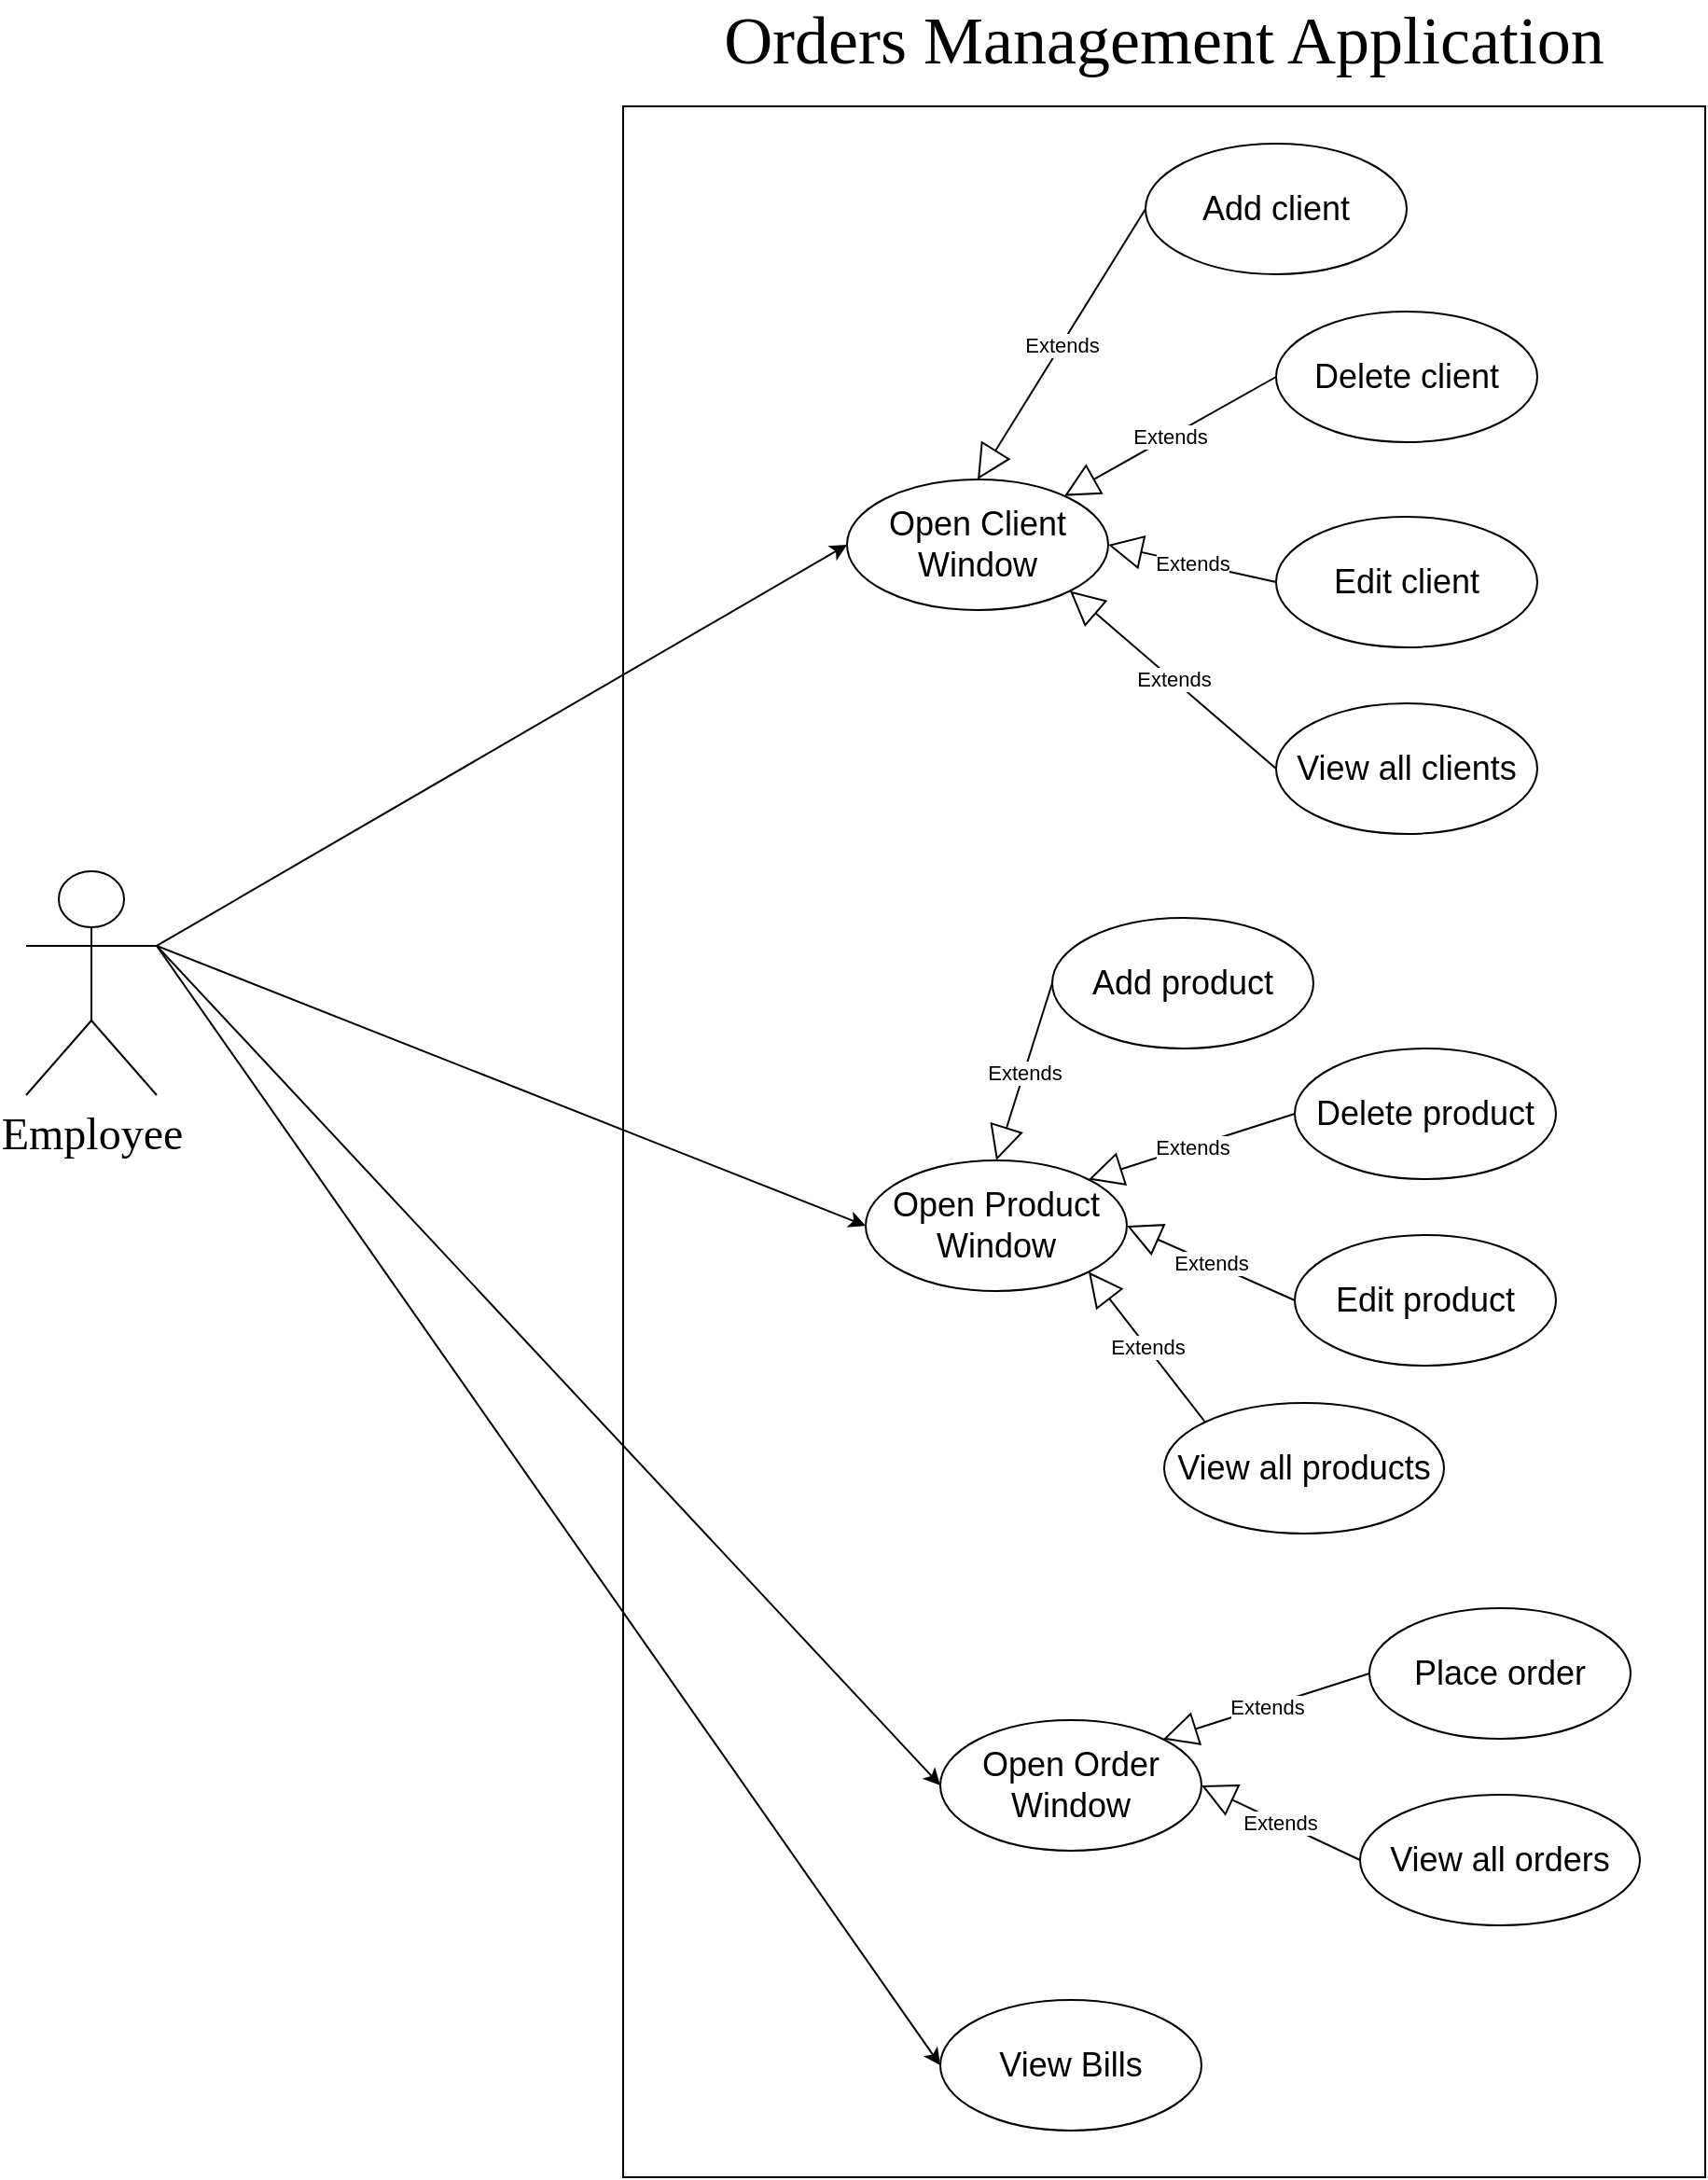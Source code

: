 <mxfile version="27.0.5">
  <diagram name="Page-1" id="C02kmHeSeNR3JkAANCBL">
    <mxGraphModel dx="1737" dy="1043" grid="1" gridSize="10" guides="1" tooltips="1" connect="1" arrows="1" fold="1" page="1" pageScale="1" pageWidth="1100" pageHeight="850" math="0" shadow="0">
      <root>
        <mxCell id="0" />
        <mxCell id="1" parent="0" />
        <mxCell id="a061cjBR9fbjJpgw5osA-39" value="" style="rounded=0;whiteSpace=wrap;html=1;" vertex="1" parent="1">
          <mxGeometry x="440" y="170" width="580" height="1110" as="geometry" />
        </mxCell>
        <mxCell id="a061cjBR9fbjJpgw5osA-34" style="rounded=0;orthogonalLoop=1;jettySize=auto;html=1;exitX=1;exitY=0.333;exitDx=0;exitDy=0;exitPerimeter=0;entryX=0;entryY=0.5;entryDx=0;entryDy=0;" edge="1" parent="1" source="a061cjBR9fbjJpgw5osA-1" target="a061cjBR9fbjJpgw5osA-15">
          <mxGeometry relative="1" as="geometry" />
        </mxCell>
        <mxCell id="a061cjBR9fbjJpgw5osA-35" style="rounded=0;orthogonalLoop=1;jettySize=auto;html=1;exitX=1;exitY=0.333;exitDx=0;exitDy=0;exitPerimeter=0;entryX=0;entryY=0.5;entryDx=0;entryDy=0;" edge="1" parent="1" source="a061cjBR9fbjJpgw5osA-1" target="a061cjBR9fbjJpgw5osA-5">
          <mxGeometry relative="1" as="geometry" />
        </mxCell>
        <mxCell id="a061cjBR9fbjJpgw5osA-36" style="rounded=0;orthogonalLoop=1;jettySize=auto;html=1;exitX=1;exitY=0.333;exitDx=0;exitDy=0;exitPerimeter=0;entryX=0;entryY=0.5;entryDx=0;entryDy=0;" edge="1" parent="1" source="a061cjBR9fbjJpgw5osA-1" target="a061cjBR9fbjJpgw5osA-27">
          <mxGeometry relative="1" as="geometry" />
        </mxCell>
        <mxCell id="a061cjBR9fbjJpgw5osA-37" style="rounded=0;orthogonalLoop=1;jettySize=auto;html=1;exitX=1;exitY=0.333;exitDx=0;exitDy=0;exitPerimeter=0;entryX=0;entryY=0.5;entryDx=0;entryDy=0;" edge="1" parent="1" source="a061cjBR9fbjJpgw5osA-1" target="a061cjBR9fbjJpgw5osA-32">
          <mxGeometry relative="1" as="geometry" />
        </mxCell>
        <mxCell id="a061cjBR9fbjJpgw5osA-1" value="&lt;font style=&quot;font-size: 24px;&quot; face=&quot;Times New Roman&quot;&gt;Employee&lt;/font&gt;" style="shape=umlActor;verticalLabelPosition=bottom;verticalAlign=top;html=1;" vertex="1" parent="1">
          <mxGeometry x="120" y="580" width="70" height="120" as="geometry" />
        </mxCell>
        <mxCell id="a061cjBR9fbjJpgw5osA-5" value="&lt;font style=&quot;font-size: 18px;&quot;&gt;Open Client Window&lt;/font&gt;" style="ellipse;whiteSpace=wrap;html=1;" vertex="1" parent="1">
          <mxGeometry x="560" y="370" width="140" height="70" as="geometry" />
        </mxCell>
        <mxCell id="a061cjBR9fbjJpgw5osA-7" value="&lt;font style=&quot;font-size: 18px;&quot;&gt;Add client&lt;/font&gt;" style="ellipse;whiteSpace=wrap;html=1;" vertex="1" parent="1">
          <mxGeometry x="720" y="190" width="140" height="70" as="geometry" />
        </mxCell>
        <mxCell id="a061cjBR9fbjJpgw5osA-8" value="Extends" style="endArrow=block;endSize=16;endFill=0;html=1;rounded=0;exitX=0;exitY=0.5;exitDx=0;exitDy=0;entryX=0.5;entryY=0;entryDx=0;entryDy=0;" edge="1" parent="1" source="a061cjBR9fbjJpgw5osA-7" target="a061cjBR9fbjJpgw5osA-5">
          <mxGeometry width="160" relative="1" as="geometry">
            <mxPoint x="640" y="540" as="sourcePoint" />
            <mxPoint x="800" y="540" as="targetPoint" />
          </mxGeometry>
        </mxCell>
        <mxCell id="a061cjBR9fbjJpgw5osA-9" value="&lt;font style=&quot;font-size: 18px;&quot;&gt;Delete client&lt;/font&gt;" style="ellipse;whiteSpace=wrap;html=1;" vertex="1" parent="1">
          <mxGeometry x="790" y="280" width="140" height="70" as="geometry" />
        </mxCell>
        <mxCell id="a061cjBR9fbjJpgw5osA-10" value="Extends" style="endArrow=block;endSize=16;endFill=0;html=1;rounded=0;exitX=0;exitY=0.5;exitDx=0;exitDy=0;" edge="1" parent="1" source="a061cjBR9fbjJpgw5osA-9" target="a061cjBR9fbjJpgw5osA-5">
          <mxGeometry width="160" relative="1" as="geometry">
            <mxPoint x="840" y="310" as="sourcePoint" />
            <mxPoint x="720" y="405" as="targetPoint" />
          </mxGeometry>
        </mxCell>
        <mxCell id="a061cjBR9fbjJpgw5osA-11" value="&lt;font style=&quot;font-size: 18px;&quot;&gt;Edit client&lt;/font&gt;" style="ellipse;whiteSpace=wrap;html=1;" vertex="1" parent="1">
          <mxGeometry x="790" y="390" width="140" height="70" as="geometry" />
        </mxCell>
        <mxCell id="a061cjBR9fbjJpgw5osA-12" value="Extends" style="endArrow=block;endSize=16;endFill=0;html=1;rounded=0;exitX=0;exitY=0.5;exitDx=0;exitDy=0;entryX=1;entryY=0.5;entryDx=0;entryDy=0;" edge="1" parent="1" source="a061cjBR9fbjJpgw5osA-11" target="a061cjBR9fbjJpgw5osA-5">
          <mxGeometry width="160" relative="1" as="geometry">
            <mxPoint x="833" y="350" as="sourcePoint" />
            <mxPoint x="720" y="414" as="targetPoint" />
          </mxGeometry>
        </mxCell>
        <mxCell id="a061cjBR9fbjJpgw5osA-13" value="&lt;font style=&quot;font-size: 18px;&quot;&gt;View all clients&lt;/font&gt;" style="ellipse;whiteSpace=wrap;html=1;" vertex="1" parent="1">
          <mxGeometry x="790" y="490" width="140" height="70" as="geometry" />
        </mxCell>
        <mxCell id="a061cjBR9fbjJpgw5osA-14" value="Extends" style="endArrow=block;endSize=16;endFill=0;html=1;rounded=0;exitX=0;exitY=0.5;exitDx=0;exitDy=0;entryX=1;entryY=1;entryDx=0;entryDy=0;" edge="1" parent="1" source="a061cjBR9fbjJpgw5osA-13" target="a061cjBR9fbjJpgw5osA-5">
          <mxGeometry width="160" relative="1" as="geometry">
            <mxPoint x="770" y="500" as="sourcePoint" />
            <mxPoint x="680" y="480" as="targetPoint" />
          </mxGeometry>
        </mxCell>
        <mxCell id="a061cjBR9fbjJpgw5osA-15" value="&lt;font style=&quot;font-size: 18px;&quot;&gt;Open Product Window&lt;/font&gt;" style="ellipse;whiteSpace=wrap;html=1;" vertex="1" parent="1">
          <mxGeometry x="570" y="735" width="140" height="70" as="geometry" />
        </mxCell>
        <mxCell id="a061cjBR9fbjJpgw5osA-16" value="&lt;font style=&quot;font-size: 18px;&quot;&gt;Add product&lt;/font&gt;" style="ellipse;whiteSpace=wrap;html=1;" vertex="1" parent="1">
          <mxGeometry x="670" y="605" width="140" height="70" as="geometry" />
        </mxCell>
        <mxCell id="a061cjBR9fbjJpgw5osA-18" value="Extends" style="endArrow=block;endSize=16;endFill=0;html=1;rounded=0;exitX=0;exitY=0.5;exitDx=0;exitDy=0;entryX=0.5;entryY=0;entryDx=0;entryDy=0;" edge="1" parent="1" source="a061cjBR9fbjJpgw5osA-16" target="a061cjBR9fbjJpgw5osA-15">
          <mxGeometry width="160" relative="1" as="geometry">
            <mxPoint x="760" y="720" as="sourcePoint" />
            <mxPoint x="650" y="625" as="targetPoint" />
          </mxGeometry>
        </mxCell>
        <mxCell id="a061cjBR9fbjJpgw5osA-19" value="&lt;font style=&quot;font-size: 18px;&quot;&gt;Delete product&lt;/font&gt;" style="ellipse;whiteSpace=wrap;html=1;" vertex="1" parent="1">
          <mxGeometry x="800" y="675" width="140" height="70" as="geometry" />
        </mxCell>
        <mxCell id="a061cjBR9fbjJpgw5osA-20" value="Extends" style="endArrow=block;endSize=16;endFill=0;html=1;rounded=0;exitX=0;exitY=0.5;exitDx=0;exitDy=0;entryX=1;entryY=0;entryDx=0;entryDy=0;" edge="1" parent="1" source="a061cjBR9fbjJpgw5osA-19" target="a061cjBR9fbjJpgw5osA-15">
          <mxGeometry width="160" relative="1" as="geometry">
            <mxPoint x="760" y="845" as="sourcePoint" />
            <mxPoint x="670" y="915" as="targetPoint" />
          </mxGeometry>
        </mxCell>
        <mxCell id="a061cjBR9fbjJpgw5osA-21" value="&lt;font style=&quot;font-size: 18px;&quot;&gt;Edit product&lt;/font&gt;" style="ellipse;whiteSpace=wrap;html=1;" vertex="1" parent="1">
          <mxGeometry x="800" y="775" width="140" height="70" as="geometry" />
        </mxCell>
        <mxCell id="a061cjBR9fbjJpgw5osA-22" value="Extends" style="endArrow=block;endSize=16;endFill=0;html=1;rounded=0;exitX=0;exitY=0.5;exitDx=0;exitDy=0;entryX=1;entryY=0.5;entryDx=0;entryDy=0;" edge="1" parent="1" source="a061cjBR9fbjJpgw5osA-21" target="a061cjBR9fbjJpgw5osA-15">
          <mxGeometry width="160" relative="1" as="geometry">
            <mxPoint x="780" y="845" as="sourcePoint" />
            <mxPoint x="670" y="880" as="targetPoint" />
          </mxGeometry>
        </mxCell>
        <mxCell id="a061cjBR9fbjJpgw5osA-25" value="&lt;font style=&quot;font-size: 18px;&quot;&gt;View all products&lt;/font&gt;" style="ellipse;whiteSpace=wrap;html=1;" vertex="1" parent="1">
          <mxGeometry x="730" y="865" width="150" height="70" as="geometry" />
        </mxCell>
        <mxCell id="a061cjBR9fbjJpgw5osA-26" value="Extends" style="endArrow=block;endSize=16;endFill=0;html=1;rounded=0;exitX=0;exitY=0;exitDx=0;exitDy=0;entryX=1;entryY=1;entryDx=0;entryDy=0;" edge="1" parent="1" source="a061cjBR9fbjJpgw5osA-25" target="a061cjBR9fbjJpgw5osA-15">
          <mxGeometry width="160" relative="1" as="geometry">
            <mxPoint x="720" y="875" as="sourcePoint" />
            <mxPoint x="630" y="835" as="targetPoint" />
          </mxGeometry>
        </mxCell>
        <mxCell id="a061cjBR9fbjJpgw5osA-27" value="&lt;font style=&quot;font-size: 18px;&quot;&gt;Open Order Window&lt;/font&gt;" style="ellipse;whiteSpace=wrap;html=1;" vertex="1" parent="1">
          <mxGeometry x="610" y="1035" width="140" height="70" as="geometry" />
        </mxCell>
        <mxCell id="a061cjBR9fbjJpgw5osA-28" value="&lt;font style=&quot;font-size: 18px;&quot;&gt;Place order&lt;/font&gt;" style="ellipse;whiteSpace=wrap;html=1;" vertex="1" parent="1">
          <mxGeometry x="840" y="975" width="140" height="70" as="geometry" />
        </mxCell>
        <mxCell id="a061cjBR9fbjJpgw5osA-29" value="Extends" style="endArrow=block;endSize=16;endFill=0;html=1;rounded=0;exitX=0;exitY=0.5;exitDx=0;exitDy=0;entryX=1;entryY=0;entryDx=0;entryDy=0;" edge="1" parent="1" source="a061cjBR9fbjJpgw5osA-28" target="a061cjBR9fbjJpgw5osA-27">
          <mxGeometry width="160" relative="1" as="geometry">
            <mxPoint x="792" y="1035" as="sourcePoint" />
            <mxPoint x="730" y="955" as="targetPoint" />
          </mxGeometry>
        </mxCell>
        <mxCell id="a061cjBR9fbjJpgw5osA-30" value="&lt;font style=&quot;font-size: 18px;&quot;&gt;View all orders&lt;/font&gt;" style="ellipse;whiteSpace=wrap;html=1;" vertex="1" parent="1">
          <mxGeometry x="835" y="1075" width="150" height="70" as="geometry" />
        </mxCell>
        <mxCell id="a061cjBR9fbjJpgw5osA-31" value="Extends" style="endArrow=block;endSize=16;endFill=0;html=1;rounded=0;exitX=0;exitY=0.5;exitDx=0;exitDy=0;entryX=1;entryY=0.5;entryDx=0;entryDy=0;" edge="1" parent="1" source="a061cjBR9fbjJpgw5osA-30" target="a061cjBR9fbjJpgw5osA-27">
          <mxGeometry width="160" relative="1" as="geometry">
            <mxPoint x="800" y="1125" as="sourcePoint" />
            <mxPoint x="690" y="1160" as="targetPoint" />
          </mxGeometry>
        </mxCell>
        <mxCell id="a061cjBR9fbjJpgw5osA-32" value="&lt;font style=&quot;font-size: 18px;&quot;&gt;View Bills&lt;/font&gt;" style="ellipse;whiteSpace=wrap;html=1;" vertex="1" parent="1">
          <mxGeometry x="610" y="1185" width="140" height="70" as="geometry" />
        </mxCell>
        <mxCell id="a061cjBR9fbjJpgw5osA-40" value="&lt;font style=&quot;font-size: 36px;&quot; face=&quot;Times New Roman&quot;&gt;Orders Management Application&lt;/font&gt;" style="text;html=1;align=center;verticalAlign=middle;whiteSpace=wrap;rounded=0;" vertex="1" parent="1">
          <mxGeometry x="465" y="120" width="530" height="30" as="geometry" />
        </mxCell>
      </root>
    </mxGraphModel>
  </diagram>
</mxfile>
